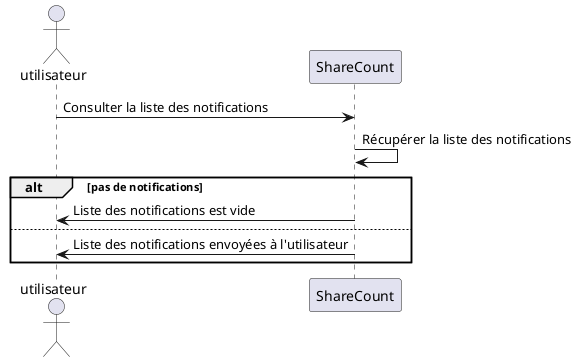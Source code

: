 @startuml  Consulter sa liste de notifications

actor utilisateur as u
participant ShareCount as sc

u -> sc : Consulter la liste des notifications
sc -> sc : Récupérer la liste des notifications

alt pas de notifications
sc -> u : Liste des notifications est vide
else

sc -> u : Liste des notifications envoyées à l'utilisateur

end

@enduml
